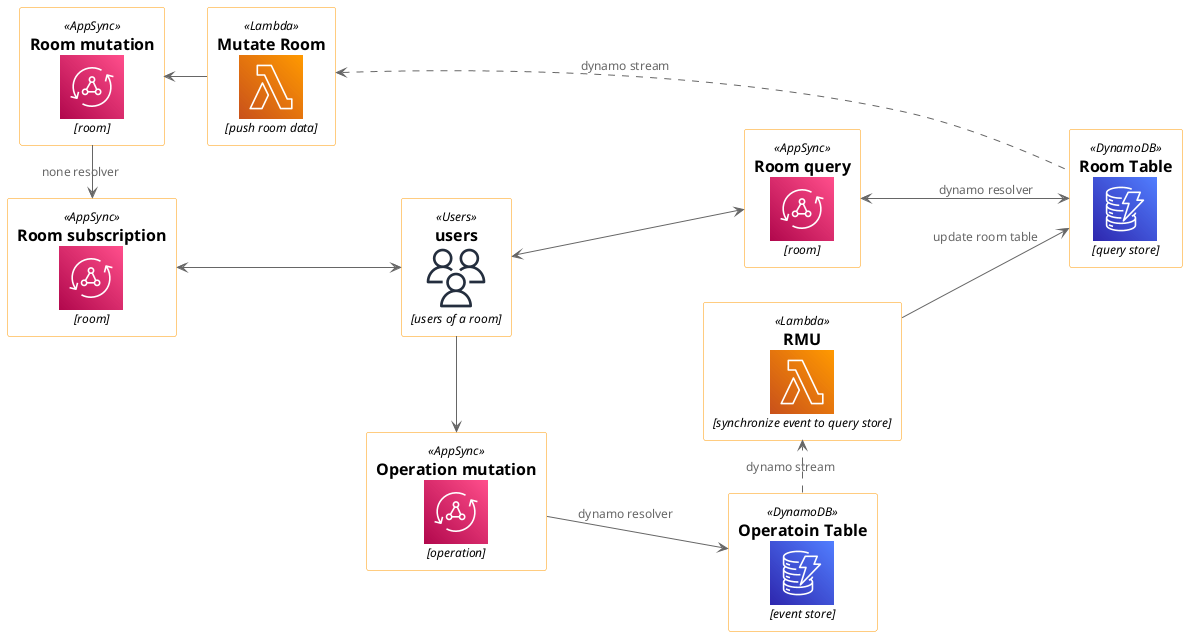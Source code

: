 @startuml
!include <awslib/AWSCommon>

!include <awslib/General/User>
!include <awslib/General/Users>
!include <awslib/ApplicationIntegration/AppSync>
!include <awslib/Compute/Lambda>
!include <awslib/Database/DynamoDB>

left to right direction

Users(users, "users", "users of a room")
AppSync(operationMutation, "Operation mutation", "operation")
DynamoDB(operationTable, "Operatoin Table", "event store")
Lambda(rmu, "RMU", "synchronize event to query store")
DynamoDB(roomTable, "Room Table", "query store")
Lambda(mutateRoom, "Mutate Room", "push room data")
AppSync(roomMutation, "Room mutation", "room")
AppSync(roomSubscription, "Room subscription", "room")
AppSync(roomQuery, "Room query", "room")

users -right--> operationMutation
operationMutation --> operationTable: dynamo resolver
operationTable .right.> rmu: dynamo stream
rmu --> roomTable: update room table
roomTable .up.> mutateRoom: dynamo stream
mutateRoom -left-> roomMutation
roomMutation -> roomSubscription: none resolver
roomSubscription <--> users
users <--> roomQuery
roomQuery <--> roomTable: dynamo resolver
@enduml